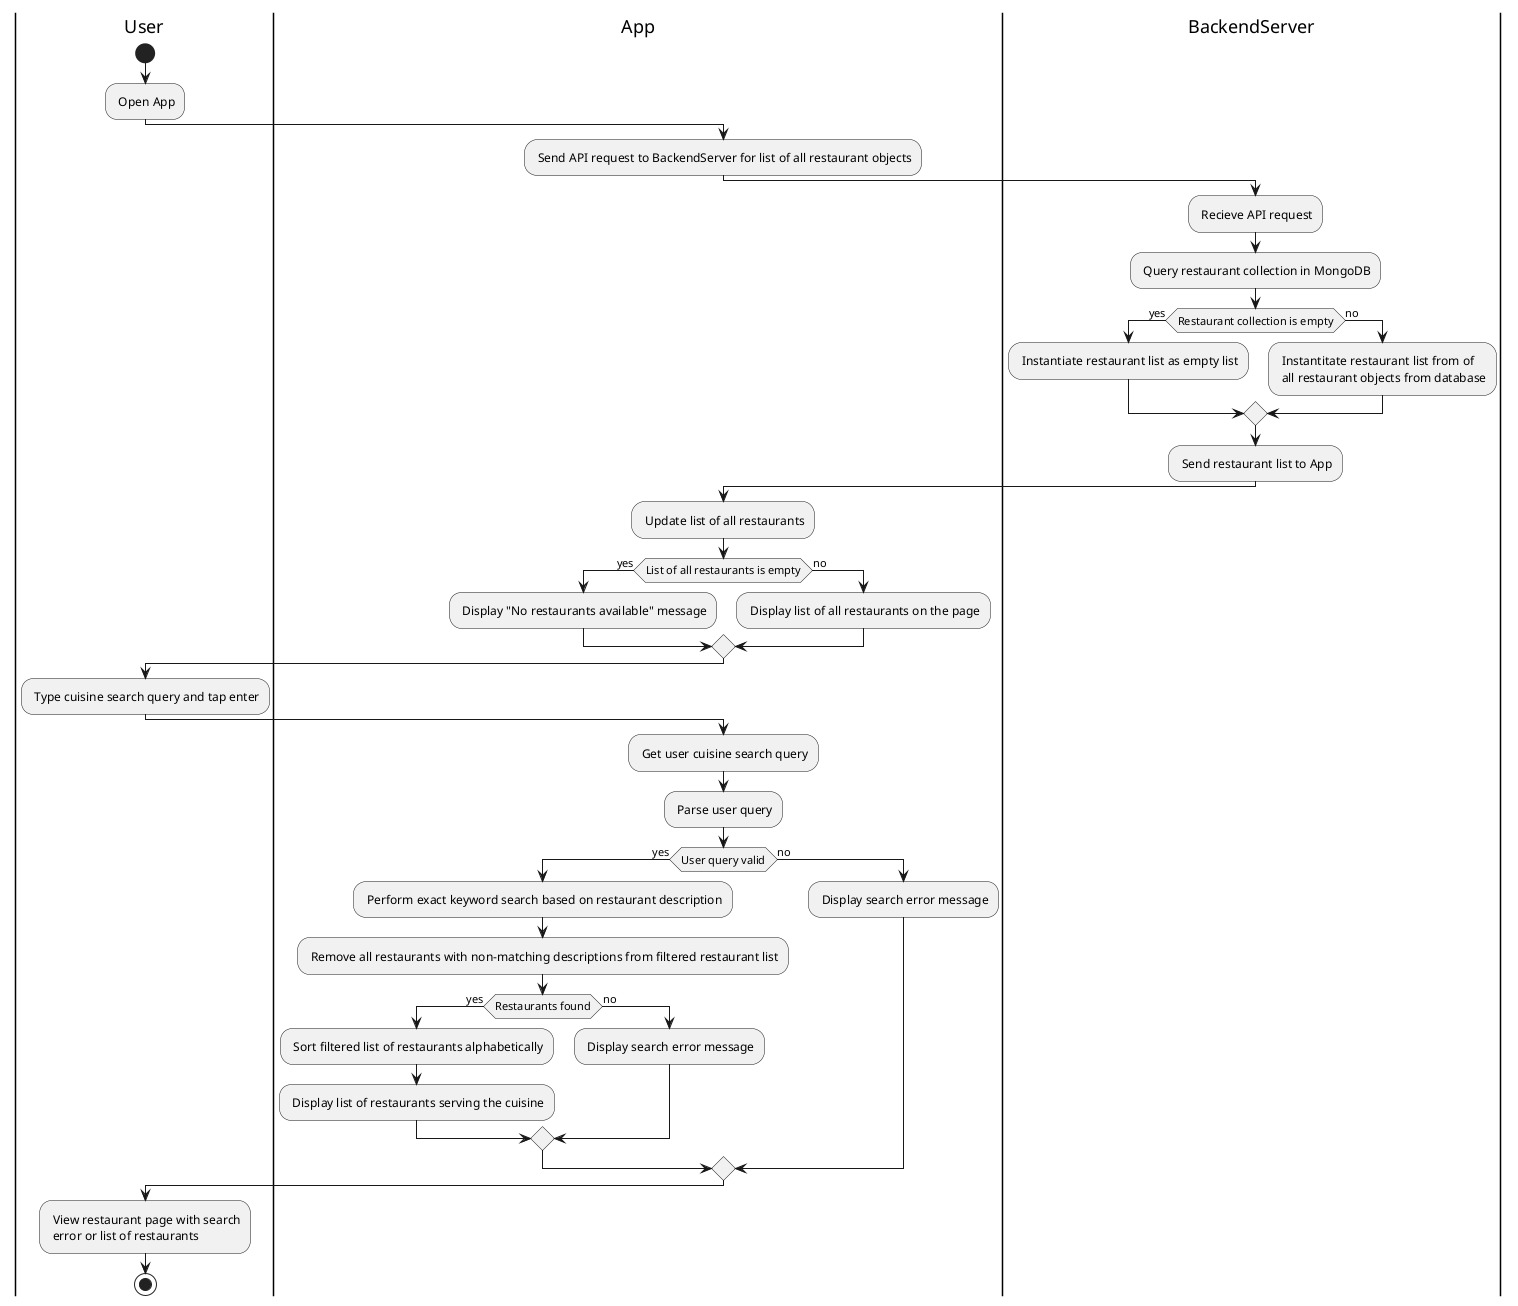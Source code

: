 @startuml search_cuisine

|User|
start
: Open App;

|App|
: Send API request to BackendServer for list of all restaurant objects;

|BackendServer|
: Recieve API request;
: Query restaurant collection in MongoDB;
if (Restaurant collection is empty) then (yes)
    : Instantiate restaurant list as empty list;
else (no)
    : Instantitate restaurant list from of\n all restaurant objects from database;
endif
: Send restaurant list to App;

|App|
: Update list of all restaurants;
if (List of all restaurants is empty) then (yes)
    : Display "No restaurants available" message;
else (no)
    : Display list of all restaurants on the page;
endif

|User|
: Type cuisine search query and tap enter;

|App|
: Get user cuisine search query;

|App|
: Parse user query;
if (User query valid) then (yes)
    : Perform exact keyword search based on restaurant description;
    : Remove all restaurants with non-matching descriptions from filtered restaurant list;
    if (Restaurants found) then (yes)
        : Sort filtered list of restaurants alphabetically;
        : Display list of restaurants serving the cuisine; 
    else (no)
        : Display search error message;
    endif
else (no)
    : Display search error message;
endif

|User|
: View restaurant page with search\n error or list of restaurants;

stop

@enduml
